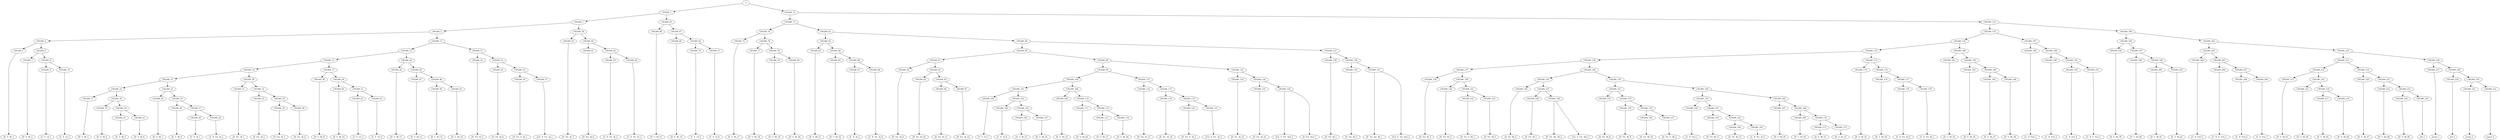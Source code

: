 digraph sample{
"S" -> "C85289_1";
"C85289_1" -> "C85289_2";
"C85289_2" -> "C85289_3";
"C85289_3" -> "C85289_4";
"C85289_4" -> "C85289_5";
"C85289_5" -> "[D  G  B]_1";
"C85289_4" -> "C85289_6";
"C85289_6" -> "C85289_7";
"C85289_7" -> "[D  G  B]_2";
"C85289_6" -> "C85289_8";
"C85289_8" -> "C85289_9";
"C85289_9" -> "[C  E  G]_1";
"C85289_8" -> "C85289_10";
"C85289_10" -> "[C  E  G]_2";
"C85289_3" -> "C85289_11";
"C85289_11" -> "C85289_12";
"C85289_12" -> "C85289_13";
"C85289_13" -> "C85289_14";
"C85289_14" -> "C85289_15";
"C85289_15" -> "C85289_16";
"C85289_16" -> "C85289_17";
"C85289_17" -> "[D  G  B]_3";
"C85289_16" -> "C85289_18";
"C85289_18" -> "C85289_19";
"C85289_19" -> "[D  G  B]_4";
"C85289_18" -> "C85289_20";
"C85289_20" -> "C85289_21";
"C85289_21" -> "[D  G  B]_5";
"C85289_20" -> "C85289_22";
"C85289_22" -> "[D  G  B]_6";
"C85289_15" -> "C85289_23";
"C85289_23" -> "C85289_24";
"C85289_24" -> "[D  G  B]_7";
"C85289_23" -> "C85289_25";
"C85289_25" -> "C85289_26";
"C85289_26" -> "[D  G  B]_8";
"C85289_25" -> "C85289_27";
"C85289_27" -> "C85289_28";
"C85289_28" -> "[C  D  A]_1";
"C85289_27" -> "C85289_29";
"C85289_29" -> "[C  D  Fis  A]_1";
"C85289_14" -> "C85289_30";
"C85289_30" -> "C85289_31";
"C85289_31" -> "[D  Fis  A]_1";
"C85289_30" -> "C85289_32";
"C85289_32" -> "C85289_33";
"C85289_33" -> "[D  Fis  A]_2";
"C85289_32" -> "C85289_34";
"C85289_34" -> "C85289_35";
"C85289_35" -> "[D  Fis  A]_3";
"C85289_34" -> "C85289_36";
"C85289_36" -> "[D  Fis  A]_4";
"C85289_13" -> "C85289_37";
"C85289_37" -> "C85289_38";
"C85289_38" -> "[D  G  B]_9";
"C85289_37" -> "C85289_39";
"C85289_39" -> "C85289_40";
"C85289_40" -> "[D  G  B]_10";
"C85289_39" -> "C85289_41";
"C85289_41" -> "C85289_42";
"C85289_42" -> "[C  E  G]_3";
"C85289_41" -> "C85289_43";
"C85289_43" -> "[C  E  G]_4";
"C85289_12" -> "C85289_44";
"C85289_44" -> "C85289_45";
"C85289_45" -> "[D  G  B]_11";
"C85289_44" -> "C85289_46";
"C85289_46" -> "C85289_47";
"C85289_47" -> "[D  G  B]_12";
"C85289_46" -> "C85289_48";
"C85289_48" -> "C85289_49";
"C85289_49" -> "[D  G  B]_13";
"C85289_48" -> "C85289_50";
"C85289_50" -> "[D  G  B]_14";
"C85289_11" -> "C85289_51";
"C85289_51" -> "C85289_52";
"C85289_52" -> "[D  Fis  A]_5";
"C85289_51" -> "C85289_53";
"C85289_53" -> "C85289_54";
"C85289_54" -> "[D  Fis  A]_6";
"C85289_53" -> "C85289_55";
"C85289_55" -> "C85289_56";
"C85289_56" -> "[D  Fis  G  A]_1";
"C85289_55" -> "C85289_57";
"C85289_57" -> "[Cis  D  Fis  A]_1";
"C85289_2" -> "C85289_58";
"C85289_58" -> "C85289_59";
"C85289_59" -> "[D  Fis  A]_7";
"C85289_58" -> "C85289_60";
"C85289_60" -> "C85289_61";
"C85289_61" -> "[D  Fis  A]_8";
"C85289_60" -> "C85289_62";
"C85289_62" -> "C85289_63";
"C85289_63" -> "[C  D  Fis  A]_2";
"C85289_62" -> "C85289_64";
"C85289_64" -> "[C  D  Fis  A]_3";
"C85289_1" -> "C85289_65";
"C85289_65" -> "C85289_66";
"C85289_66" -> "[D  G  B]_15";
"C85289_65" -> "C85289_67";
"C85289_67" -> "C85289_68";
"C85289_68" -> "[D  G  B]_16";
"C85289_67" -> "C85289_69";
"C85289_69" -> "C85289_70";
"C85289_70" -> "[C  E  G]_5";
"C85289_69" -> "C85289_71";
"C85289_71" -> "[C  E  G]_6";
"S" -> "C85289_72";
"C85289_72" -> "C85289_73";
"C85289_73" -> "C85289_74";
"C85289_74" -> "C85289_75";
"C85289_75" -> "[D  G  B]_17";
"C85289_74" -> "C85289_76";
"C85289_76" -> "C85289_77";
"C85289_77" -> "[D  G  B]_18";
"C85289_76" -> "C85289_78";
"C85289_78" -> "C85289_79";
"C85289_79" -> "[D  G  B]_19";
"C85289_78" -> "C85289_80";
"C85289_80" -> "[D  G  B]_20";
"C85289_73" -> "C85289_81";
"C85289_81" -> "C85289_82";
"C85289_82" -> "C85289_83";
"C85289_83" -> "[D  G  B]_21";
"C85289_82" -> "C85289_84";
"C85289_84" -> "C85289_85";
"C85289_85" -> "[D  G  B]_22";
"C85289_84" -> "C85289_86";
"C85289_86" -> "C85289_87";
"C85289_87" -> "[C  D  A]_2";
"C85289_86" -> "C85289_88";
"C85289_88" -> "[C  D  Fis  A]_4";
"C85289_81" -> "C85289_89";
"C85289_89" -> "C85289_90";
"C85289_90" -> "C85289_91";
"C85289_91" -> "C85289_92";
"C85289_92" -> "[D  Fis  A]_9";
"C85289_91" -> "C85289_93";
"C85289_93" -> "C85289_94";
"C85289_94" -> "[D  Fis  A]_10";
"C85289_93" -> "C85289_95";
"C85289_95" -> "C85289_96";
"C85289_96" -> "[D  Fis  A]_11";
"C85289_95" -> "C85289_97";
"C85289_97" -> "[D  Fis  A]_12";
"C85289_90" -> "C85289_98";
"C85289_98" -> "C85289_99";
"C85289_99" -> "C85289_100";
"C85289_100" -> "C85289_101";
"C85289_101" -> "C85289_102";
"C85289_102" -> "[C  E  G]_7";
"C85289_101" -> "C85289_103";
"C85289_103" -> "C85289_104";
"C85289_104" -> "[C  E  G]_8";
"C85289_103" -> "C85289_105";
"C85289_105" -> "C85289_106";
"C85289_106" -> "[D  G  B]_23";
"C85289_105" -> "C85289_107";
"C85289_107" -> "[D  G  B]_24";
"C85289_100" -> "C85289_108";
"C85289_108" -> "C85289_109";
"C85289_109" -> "[D  G  B]_25";
"C85289_108" -> "C85289_110";
"C85289_110" -> "C85289_111";
"C85289_111" -> "[D  G  B]_26";
"C85289_110" -> "C85289_112";
"C85289_112" -> "C85289_113";
"C85289_113" -> "[D  G  B]_27";
"C85289_112" -> "C85289_114";
"C85289_114" -> "[D  G  B]_28";
"C85289_99" -> "C85289_115";
"C85289_115" -> "C85289_116";
"C85289_116" -> "[D  Fis  A]_13";
"C85289_115" -> "C85289_117";
"C85289_117" -> "C85289_118";
"C85289_118" -> "[D  Fis  A]_14";
"C85289_117" -> "C85289_119";
"C85289_119" -> "C85289_120";
"C85289_120" -> "[D  Fis  G  A]_2";
"C85289_119" -> "C85289_121";
"C85289_121" -> "[Cis  D  Fis  A]_2";
"C85289_98" -> "C85289_122";
"C85289_122" -> "C85289_123";
"C85289_123" -> "[D  Fis  A]_15";
"C85289_122" -> "C85289_124";
"C85289_124" -> "C85289_125";
"C85289_125" -> "[D  Fis  A]_16";
"C85289_124" -> "C85289_126";
"C85289_126" -> "[Cis  E  Fis  Ais]_1";
"C85289_126" -> "[E  Fis  Ais]_1";
"C85289_89" -> "C85289_127";
"C85289_127" -> "C85289_128";
"C85289_128" -> "[D  Fis  B]_1";
"C85289_127" -> "C85289_129";
"C85289_129" -> "C85289_130";
"C85289_130" -> "[D  Fis  B]_2";
"C85289_129" -> "C85289_131";
"C85289_131" -> "[E  Fis  Ais  B]_1";
"C85289_131" -> "[Cis  E  Fis  Ais]_2";
"C85289_72" -> "C85289_132";
"C85289_132" -> "C85289_133";
"C85289_133" -> "C85289_134";
"C85289_134" -> "C85289_135";
"C85289_135" -> "C85289_136";
"C85289_136" -> "C85289_137";
"C85289_137" -> "C85289_138";
"C85289_138" -> "[D  Fis  B]_3";
"C85289_137" -> "C85289_139";
"C85289_139" -> "C85289_140";
"C85289_140" -> "[D  Fis  B]_4";
"C85289_139" -> "C85289_141";
"C85289_141" -> "C85289_142";
"C85289_142" -> "[D  Fis  G  B]_1";
"C85289_141" -> "C85289_143";
"C85289_143" -> "[D  Fis  B]_5";
"C85289_136" -> "C85289_144";
"C85289_144" -> "C85289_145";
"C85289_145" -> "C85289_146";
"C85289_146" -> "[D  Fis  B]_6";
"C85289_145" -> "C85289_147";
"C85289_147" -> "C85289_148";
"C85289_148" -> "[D  Fis  B]_7";
"C85289_147" -> "C85289_149";
"C85289_149" -> "[E  Fis  Ais  B]_2";
"C85289_149" -> "[Cis  E  Fis  Ais]_3";
"C85289_144" -> "C85289_150";
"C85289_150" -> "C85289_151";
"C85289_151" -> "C85289_152";
"C85289_152" -> "[D  Fis  B]_8";
"C85289_151" -> "C85289_153";
"C85289_153" -> "C85289_154";
"C85289_154" -> "[D  Fis  B]_9";
"C85289_153" -> "C85289_155";
"C85289_155" -> "C85289_156";
"C85289_156" -> "[D  Fis  B]_10";
"C85289_155" -> "C85289_157";
"C85289_157" -> "[D  Fis  G  B]_2";
"C85289_150" -> "C85289_158";
"C85289_158" -> "C85289_159";
"C85289_159" -> "C85289_160";
"C85289_160" -> "[C  D  Fis]_1";
"C85289_159" -> "C85289_161";
"C85289_161" -> "C85289_162";
"C85289_162" -> "[D  Fis  B]_11";
"C85289_161" -> "C85289_163";
"C85289_163" -> "C85289_164";
"C85289_164" -> "[D  Fis  B]_12";
"C85289_163" -> "C85289_165";
"C85289_165" -> "[C  D  Fis  A]_5";
"C85289_158" -> "C85289_166";
"C85289_166" -> "C85289_167";
"C85289_167" -> "[D  G  B]_29";
"C85289_166" -> "C85289_168";
"C85289_168" -> "C85289_169";
"C85289_169" -> "[D  G  B]_30";
"C85289_168" -> "C85289_170";
"C85289_170" -> "C85289_171";
"C85289_171" -> "[D  G  B]_31";
"C85289_170" -> "C85289_172";
"C85289_172" -> "[D  G  B]_32";
"C85289_135" -> "C85289_173";
"C85289_173" -> "C85289_174";
"C85289_174" -> "[D  G  B]_33";
"C85289_173" -> "C85289_175";
"C85289_175" -> "C85289_176";
"C85289_176" -> "[D  G  B]_34";
"C85289_175" -> "C85289_177";
"C85289_177" -> "C85289_178";
"C85289_178" -> "[C  D  Fis  A]_6";
"C85289_177" -> "C85289_179";
"C85289_179" -> "[C  D  Fis  B]_1";
"C85289_134" -> "C85289_180";
"C85289_180" -> "C85289_181";
"C85289_181" -> "[D  G  B]_35";
"C85289_180" -> "C85289_182";
"C85289_182" -> "C85289_183";
"C85289_183" -> "[D  G  B]_36";
"C85289_182" -> "C85289_184";
"C85289_184" -> "C85289_185";
"C85289_185" -> "[D  G  B]_37";
"C85289_184" -> "C85289_186";
"C85289_186" -> "[D  G  B]_38";
"C85289_133" -> "C85289_187";
"C85289_187" -> "C85289_188";
"C85289_188" -> "[C  D  Fis]_2";
"C85289_187" -> "C85289_189";
"C85289_189" -> "C85289_190";
"C85289_190" -> "[C  D  Fis]_3";
"C85289_189" -> "C85289_191";
"C85289_191" -> "C85289_192";
"C85289_192" -> "[C  D  Fis]_4";
"C85289_191" -> "C85289_193";
"C85289_193" -> "[C  D  E  Fis]_1";
"C85289_132" -> "C85289_194";
"C85289_194" -> "C85289_195";
"C85289_195" -> "C85289_196";
"C85289_196" -> "[D  G  B]_39";
"C85289_195" -> "C85289_197";
"C85289_197" -> "C85289_198";
"C85289_198" -> "[D  G  B]_40";
"C85289_197" -> "C85289_199";
"C85289_199" -> "C85289_200";
"C85289_200" -> "[D  G  B]_41";
"C85289_199" -> "C85289_201";
"C85289_201" -> "[D  G  B]_42";
"C85289_194" -> "C85289_202";
"C85289_202" -> "C85289_203";
"C85289_203" -> "C85289_204";
"C85289_204" -> "[C  D  Fis]_5";
"C85289_203" -> "C85289_205";
"C85289_205" -> "C85289_206";
"C85289_206" -> "[C  D  E  Fis]_2";
"C85289_205" -> "C85289_207";
"C85289_207" -> "C85289_208";
"C85289_208" -> "[C  D  Fis]_6";
"C85289_207" -> "C85289_209";
"C85289_209" -> "[C  D  Fis]_7";
"C85289_202" -> "C85289_210";
"C85289_210" -> "C85289_211";
"C85289_211" -> "C85289_212";
"C85289_212" -> "C85289_213";
"C85289_213" -> "[D  G  B]_43";
"C85289_212" -> "C85289_214";
"C85289_214" -> "C85289_215";
"C85289_215" -> "[D  G  B]_44";
"C85289_214" -> "C85289_216";
"C85289_216" -> "C85289_217";
"C85289_217" -> "[D  G  B]_45";
"C85289_216" -> "C85289_218";
"C85289_218" -> "[D  G  B]_46";
"C85289_211" -> "C85289_219";
"C85289_219" -> "C85289_220";
"C85289_220" -> "[D  G  B]_47";
"C85289_219" -> "C85289_221";
"C85289_221" -> "C85289_222";
"C85289_222" -> "[D  G  B]_48";
"C85289_221" -> "C85289_223";
"C85289_223" -> "C85289_224";
"C85289_224" -> "[D  G  B]_49";
"C85289_223" -> "C85289_225";
"C85289_225" -> "[G]_1";
"C85289_210" -> "C85289_226";
"C85289_226" -> "C85289_227";
"C85289_227" -> "[rest]_1";
"C85289_226" -> "C85289_228";
"C85289_228" -> "C85289_229";
"C85289_229" -> "[G]_2";
"C85289_228" -> "C85289_230";
"C85289_230" -> "C85289_231";
"C85289_231" -> "[rest]_2";
"C85289_230" -> "C85289_232";
"C85289_232" -> "[rest]_3";

{rank = min; "S";}
{rank = same; "C85289_1"; "C85289_72";}
{rank = same; "C85289_2"; "C85289_65"; "C85289_73"; "C85289_132";}
{rank = same; "C85289_3"; "C85289_58"; "C85289_66"; "C85289_67"; "C85289_74"; "C85289_81"; "C85289_133"; "C85289_194";}
{rank = same; "C85289_4"; "C85289_11"; "C85289_59"; "C85289_60"; "C85289_68"; "C85289_69"; "C85289_75"; "C85289_76"; "C85289_82"; "C85289_89"; "C85289_134"; "C85289_187"; "C85289_195"; "C85289_202";}
{rank = same; "C85289_5"; "C85289_6"; "C85289_12"; "C85289_51"; "C85289_61"; "C85289_62"; "C85289_70"; "C85289_71"; "C85289_77"; "C85289_78"; "C85289_83"; "C85289_84"; "C85289_90"; "C85289_127"; "C85289_135"; "C85289_180"; "C85289_188"; "C85289_189"; "C85289_196"; "C85289_197"; "C85289_203"; "C85289_210";}
{rank = same; "C85289_7"; "C85289_8"; "C85289_13"; "C85289_44"; "C85289_52"; "C85289_53"; "C85289_63"; "C85289_64"; "C85289_79"; "C85289_80"; "C85289_85"; "C85289_86"; "C85289_91"; "C85289_98"; "C85289_128"; "C85289_129"; "C85289_136"; "C85289_173"; "C85289_181"; "C85289_182"; "C85289_190"; "C85289_191"; "C85289_198"; "C85289_199"; "C85289_204"; "C85289_205"; "C85289_211"; "C85289_226";}
{rank = same; "C85289_9"; "C85289_10"; "C85289_14"; "C85289_37"; "C85289_45"; "C85289_46"; "C85289_54"; "C85289_55"; "C85289_87"; "C85289_88"; "C85289_92"; "C85289_93"; "C85289_99"; "C85289_122"; "C85289_130"; "C85289_131"; "C85289_137"; "C85289_144"; "C85289_174"; "C85289_175"; "C85289_183"; "C85289_184"; "C85289_192"; "C85289_193"; "C85289_200"; "C85289_201"; "C85289_206"; "C85289_207"; "C85289_212"; "C85289_219"; "C85289_227"; "C85289_228";}
{rank = same; "C85289_15"; "C85289_30"; "C85289_38"; "C85289_39"; "C85289_47"; "C85289_48"; "C85289_56"; "C85289_57"; "C85289_94"; "C85289_95"; "C85289_100"; "C85289_115"; "C85289_123"; "C85289_124"; "C85289_138"; "C85289_139"; "C85289_145"; "C85289_150"; "C85289_176"; "C85289_177"; "C85289_185"; "C85289_186"; "C85289_208"; "C85289_209"; "C85289_213"; "C85289_214"; "C85289_220"; "C85289_221"; "C85289_229"; "C85289_230";}
{rank = same; "C85289_16"; "C85289_23"; "C85289_31"; "C85289_32"; "C85289_40"; "C85289_41"; "C85289_49"; "C85289_50"; "C85289_96"; "C85289_97"; "C85289_101"; "C85289_108"; "C85289_116"; "C85289_117"; "C85289_125"; "C85289_126"; "C85289_140"; "C85289_141"; "C85289_146"; "C85289_147"; "C85289_151"; "C85289_158"; "C85289_178"; "C85289_179"; "C85289_215"; "C85289_216"; "C85289_222"; "C85289_223"; "C85289_231"; "C85289_232";}
{rank = same; "C85289_17"; "C85289_18"; "C85289_24"; "C85289_25"; "C85289_33"; "C85289_34"; "C85289_42"; "C85289_43"; "C85289_102"; "C85289_103"; "C85289_109"; "C85289_110"; "C85289_118"; "C85289_119"; "C85289_142"; "C85289_143"; "C85289_148"; "C85289_149"; "C85289_152"; "C85289_153"; "C85289_159"; "C85289_166"; "C85289_217"; "C85289_218"; "C85289_224"; "C85289_225";}
{rank = same; "C85289_19"; "C85289_20"; "C85289_26"; "C85289_27"; "C85289_35"; "C85289_36"; "C85289_104"; "C85289_105"; "C85289_111"; "C85289_112"; "C85289_120"; "C85289_121"; "C85289_154"; "C85289_155"; "C85289_160"; "C85289_161"; "C85289_167"; "C85289_168";}
{rank = same; "C85289_21"; "C85289_22"; "C85289_28"; "C85289_29"; "C85289_106"; "C85289_107"; "C85289_113"; "C85289_114"; "C85289_156"; "C85289_157"; "C85289_162"; "C85289_163"; "C85289_169"; "C85289_170";}
{rank = same; "C85289_164"; "C85289_165"; "C85289_171"; "C85289_172";}
{rank = same; "[C  D  A]_1"; "[C  D  A]_2"; "[C  D  E  Fis]_1"; "[C  D  E  Fis]_2"; "[C  D  Fis  A]_1"; "[C  D  Fis  A]_2"; "[C  D  Fis  A]_3"; "[C  D  Fis  A]_4"; "[C  D  Fis  A]_5"; "[C  D  Fis  A]_6"; "[C  D  Fis  B]_1"; "[C  D  Fis]_1"; "[C  D  Fis]_2"; "[C  D  Fis]_3"; "[C  D  Fis]_4"; "[C  D  Fis]_5"; "[C  D  Fis]_6"; "[C  D  Fis]_7"; "[C  E  G]_1"; "[C  E  G]_2"; "[C  E  G]_3"; "[C  E  G]_4"; "[C  E  G]_5"; "[C  E  G]_6"; "[C  E  G]_7"; "[C  E  G]_8"; "[Cis  D  Fis  A]_1"; "[Cis  D  Fis  A]_2"; "[Cis  E  Fis  Ais]_1"; "[Cis  E  Fis  Ais]_2"; "[Cis  E  Fis  Ais]_3"; "[D  Fis  A]_1"; "[D  Fis  A]_2"; "[D  Fis  A]_3"; "[D  Fis  A]_4"; "[D  Fis  A]_5"; "[D  Fis  A]_6"; "[D  Fis  A]_7"; "[D  Fis  A]_8"; "[D  Fis  A]_9"; "[D  Fis  A]_10"; "[D  Fis  A]_11"; "[D  Fis  A]_12"; "[D  Fis  A]_13"; "[D  Fis  A]_14"; "[D  Fis  A]_15"; "[D  Fis  A]_16"; "[D  Fis  B]_1"; "[D  Fis  B]_2"; "[D  Fis  B]_3"; "[D  Fis  B]_4"; "[D  Fis  B]_5"; "[D  Fis  B]_6"; "[D  Fis  B]_7"; "[D  Fis  B]_8"; "[D  Fis  B]_9"; "[D  Fis  B]_10"; "[D  Fis  B]_11"; "[D  Fis  B]_12"; "[D  Fis  G  A]_1"; "[D  Fis  G  A]_2"; "[D  Fis  G  B]_1"; "[D  Fis  G  B]_2"; "[D  G  B]_1"; "[D  G  B]_2"; "[D  G  B]_3"; "[D  G  B]_4"; "[D  G  B]_5"; "[D  G  B]_6"; "[D  G  B]_7"; "[D  G  B]_8"; "[D  G  B]_9"; "[D  G  B]_10"; "[D  G  B]_11"; "[D  G  B]_12"; "[D  G  B]_13"; "[D  G  B]_14"; "[D  G  B]_15"; "[D  G  B]_16"; "[D  G  B]_17"; "[D  G  B]_18"; "[D  G  B]_19"; "[D  G  B]_20"; "[D  G  B]_21"; "[D  G  B]_22"; "[D  G  B]_23"; "[D  G  B]_24"; "[D  G  B]_25"; "[D  G  B]_26"; "[D  G  B]_27"; "[D  G  B]_28"; "[D  G  B]_29"; "[D  G  B]_30"; "[D  G  B]_31"; "[D  G  B]_32"; "[D  G  B]_33"; "[D  G  B]_34"; "[D  G  B]_35"; "[D  G  B]_36"; "[D  G  B]_37"; "[D  G  B]_38"; "[D  G  B]_39"; "[D  G  B]_40"; "[D  G  B]_41"; "[D  G  B]_42"; "[D  G  B]_43"; "[D  G  B]_44"; "[D  G  B]_45"; "[D  G  B]_46"; "[D  G  B]_47"; "[D  G  B]_48"; "[D  G  B]_49"; "[E  Fis  Ais  B]_1"; "[E  Fis  Ais  B]_2"; "[E  Fis  Ais]_1"; "[G]_1"; "[G]_2"; "[rest]_1"; "[rest]_2"; "[rest]_3";}
}